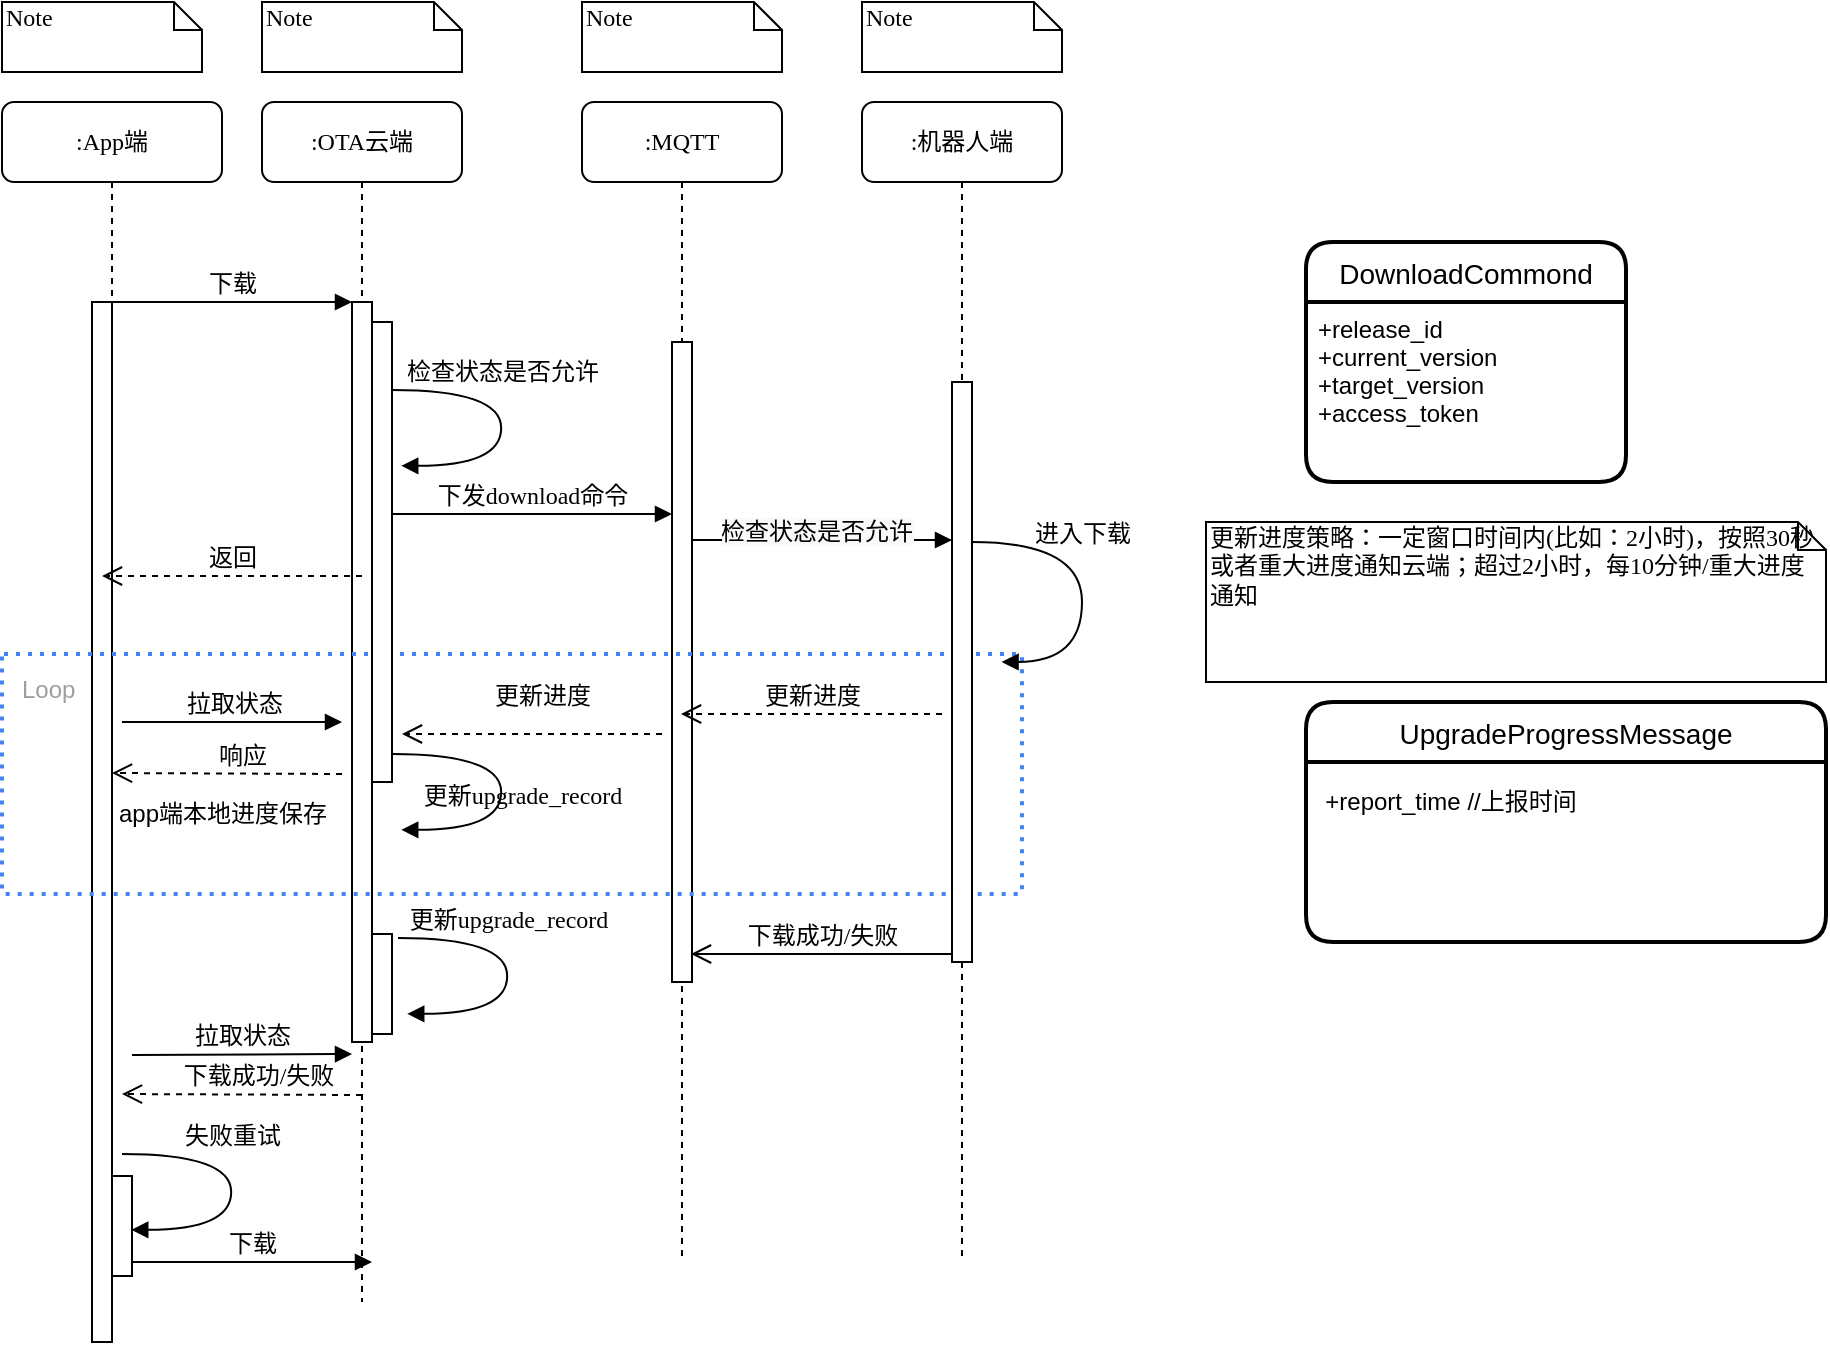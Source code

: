 <mxfile version="18.2.0" type="github">
  <diagram name="Page-1" id="13e1069c-82ec-6db2-03f1-153e76fe0fe0">
    <mxGraphModel dx="1750" dy="790" grid="1" gridSize="10" guides="1" tooltips="1" connect="1" arrows="1" fold="1" page="1" pageScale="1" pageWidth="1100" pageHeight="850" background="none" math="0" shadow="0">
      <root>
        <mxCell id="0" />
        <mxCell id="1" parent="0" />
        <mxCell id="7baba1c4bc27f4b0-2" value=":OTA云端" style="shape=umlLifeline;perimeter=lifelinePerimeter;whiteSpace=wrap;html=1;container=1;collapsible=0;recursiveResize=0;outlineConnect=0;rounded=1;shadow=0;comic=0;labelBackgroundColor=none;strokeWidth=1;fontFamily=Verdana;fontSize=12;align=center;" parent="1" vertex="1">
          <mxGeometry x="240" y="80" width="100" height="600" as="geometry" />
        </mxCell>
        <mxCell id="7baba1c4bc27f4b0-10" value="" style="html=1;points=[];perimeter=orthogonalPerimeter;rounded=0;shadow=0;comic=0;labelBackgroundColor=none;strokeWidth=1;fontFamily=Verdana;fontSize=12;align=center;" parent="7baba1c4bc27f4b0-2" vertex="1">
          <mxGeometry x="45" y="100" width="10" height="370" as="geometry" />
        </mxCell>
        <mxCell id="3o3wZ-A4HvLcNPkHUDMv-6" value="更新upgrade_record" style="html=1;verticalAlign=bottom;endArrow=block;labelBackgroundColor=none;fontFamily=Verdana;fontSize=12;elbow=vertical;edgeStyle=orthogonalEdgeStyle;curved=1;entryX=1;entryY=0.286;entryPerimeter=0;exitX=1.038;exitY=0.345;exitPerimeter=0;" parent="7baba1c4bc27f4b0-2" edge="1">
          <mxGeometry x="0.188" y="10" relative="1" as="geometry">
            <mxPoint x="65" y="326.0" as="sourcePoint" />
            <mxPoint x="69.62" y="363.92" as="targetPoint" />
            <Array as="points">
              <mxPoint x="119.62" y="325.9" />
              <mxPoint x="119.62" y="363.9" />
            </Array>
            <mxPoint as="offset" />
          </mxGeometry>
        </mxCell>
        <mxCell id="sWhF9e7TTx62POClrcet-2" value="" style="html=1;points=[];perimeter=orthogonalPerimeter;rounded=0;shadow=0;comic=0;labelBackgroundColor=none;strokeWidth=1;fontFamily=Verdana;fontSize=12;align=center;" vertex="1" parent="7baba1c4bc27f4b0-2">
          <mxGeometry x="55" y="416" width="10" height="50" as="geometry" />
        </mxCell>
        <mxCell id="sWhF9e7TTx62POClrcet-5" value="拉取状态" style="html=1;verticalAlign=bottom;endArrow=block;entryX=0;entryY=0;labelBackgroundColor=none;fontFamily=Verdana;fontSize=12;edgeStyle=elbowEdgeStyle;elbow=vertical;" edge="1" parent="7baba1c4bc27f4b0-2">
          <mxGeometry relative="1" as="geometry">
            <mxPoint x="-65" y="476.5" as="sourcePoint" />
            <mxPoint x="45" y="476" as="targetPoint" />
            <Array as="points">
              <mxPoint x="-80" y="476" />
            </Array>
          </mxGeometry>
        </mxCell>
        <mxCell id="7baba1c4bc27f4b0-3" value=":MQTT" style="shape=umlLifeline;perimeter=lifelinePerimeter;whiteSpace=wrap;html=1;container=1;collapsible=0;recursiveResize=0;outlineConnect=0;rounded=1;shadow=0;comic=0;labelBackgroundColor=none;strokeWidth=1;fontFamily=Verdana;fontSize=12;align=center;" parent="1" vertex="1">
          <mxGeometry x="400" y="80" width="100" height="580" as="geometry" />
        </mxCell>
        <mxCell id="7baba1c4bc27f4b0-13" value="" style="html=1;points=[];perimeter=orthogonalPerimeter;rounded=0;shadow=0;comic=0;labelBackgroundColor=none;strokeWidth=1;fontFamily=Verdana;fontSize=12;align=center;" parent="7baba1c4bc27f4b0-3" vertex="1">
          <mxGeometry x="45" y="120" width="10" height="320" as="geometry" />
        </mxCell>
        <mxCell id="7baba1c4bc27f4b0-4" value=":机器人端" style="shape=umlLifeline;perimeter=lifelinePerimeter;whiteSpace=wrap;html=1;container=1;collapsible=0;recursiveResize=0;outlineConnect=0;rounded=1;shadow=0;comic=0;labelBackgroundColor=none;strokeWidth=1;fontFamily=Verdana;fontSize=12;align=center;" parent="1" vertex="1">
          <mxGeometry x="540" y="80" width="100" height="580" as="geometry" />
        </mxCell>
        <mxCell id="7baba1c4bc27f4b0-8" value=":App端" style="shape=umlLifeline;perimeter=lifelinePerimeter;whiteSpace=wrap;html=1;container=1;collapsible=0;recursiveResize=0;outlineConnect=0;rounded=1;shadow=0;comic=0;labelBackgroundColor=none;strokeWidth=1;fontFamily=Verdana;fontSize=12;align=center;" parent="1" vertex="1">
          <mxGeometry x="110" y="80" width="110" height="620" as="geometry" />
        </mxCell>
        <mxCell id="7baba1c4bc27f4b0-9" value="" style="html=1;points=[];perimeter=orthogonalPerimeter;rounded=0;shadow=0;comic=0;labelBackgroundColor=none;strokeWidth=1;fontFamily=Verdana;fontSize=12;align=center;" parent="7baba1c4bc27f4b0-8" vertex="1">
          <mxGeometry x="45" y="100" width="10" height="520" as="geometry" />
        </mxCell>
        <mxCell id="nKYfHs4xCDxU2rANH8Kp-14" value="Loop" style="rounded=1;absoluteArcSize=1;arcSize=2;html=1;strokeColor=#33FF99;gradientColor=none;shadow=0;dashed=1;strokeColor=#4284F3;fontSize=12;fontColor=#9E9E9E;align=left;verticalAlign=top;spacing=10;spacingTop=-4;fillColor=none;dashPattern=1 2;strokeWidth=2;" parent="7baba1c4bc27f4b0-8" vertex="1">
          <mxGeometry y="276" width="510" height="120" as="geometry" />
        </mxCell>
        <mxCell id="nKYfHs4xCDxU2rANH8Kp-18" value="响应" style="html=1;verticalAlign=bottom;endArrow=open;dashed=1;endSize=8;labelBackgroundColor=none;fontFamily=Verdana;fontSize=12;" parent="7baba1c4bc27f4b0-8" edge="1">
          <mxGeometry x="-0.131" relative="1" as="geometry">
            <mxPoint x="55" y="335.5" as="targetPoint" />
            <mxPoint x="170" y="336" as="sourcePoint" />
            <mxPoint as="offset" />
          </mxGeometry>
        </mxCell>
        <mxCell id="sWhF9e7TTx62POClrcet-8" value="app端本地进度保存" style="text;html=1;resizable=0;autosize=1;align=center;verticalAlign=middle;points=[];fillColor=none;strokeColor=none;rounded=0;" vertex="1" parent="7baba1c4bc27f4b0-8">
          <mxGeometry x="50" y="346" width="120" height="20" as="geometry" />
        </mxCell>
        <mxCell id="sWhF9e7TTx62POClrcet-10" value="" style="html=1;points=[];perimeter=orthogonalPerimeter;rounded=0;shadow=0;comic=0;labelBackgroundColor=none;strokeWidth=1;fontFamily=Verdana;fontSize=12;align=center;" vertex="1" parent="7baba1c4bc27f4b0-8">
          <mxGeometry x="55" y="537" width="10" height="50" as="geometry" />
        </mxCell>
        <mxCell id="7baba1c4bc27f4b0-16" value="" style="html=1;points=[];perimeter=orthogonalPerimeter;rounded=0;shadow=0;comic=0;labelBackgroundColor=none;strokeWidth=1;fontFamily=Verdana;fontSize=12;align=center;" parent="1" vertex="1">
          <mxGeometry x="585" y="220" width="10" height="290" as="geometry" />
        </mxCell>
        <mxCell id="7baba1c4bc27f4b0-17" value="" style="html=1;verticalAlign=bottom;endArrow=block;labelBackgroundColor=none;fontFamily=Verdana;fontSize=12;edgeStyle=elbowEdgeStyle;elbow=vertical;" parent="1" edge="1">
          <mxGeometry relative="1" as="geometry">
            <mxPoint x="455" y="299" as="sourcePoint" />
            <Array as="points">
              <mxPoint x="460" y="299" />
            </Array>
            <mxPoint x="585" y="299" as="targetPoint" />
          </mxGeometry>
        </mxCell>
        <mxCell id="sWhF9e7TTx62POClrcet-21" value="&lt;span style=&quot;font-family: Verdana; font-size: 12px; background-color: rgb(248, 249, 250);&quot;&gt;检查状态是否允许&lt;/span&gt;" style="edgeLabel;html=1;align=center;verticalAlign=middle;resizable=0;points=[];" vertex="1" connectable="0" parent="7baba1c4bc27f4b0-17">
          <mxGeometry x="-0.046" y="4" relative="1" as="geometry">
            <mxPoint as="offset" />
          </mxGeometry>
        </mxCell>
        <mxCell id="7baba1c4bc27f4b0-11" value="下载" style="html=1;verticalAlign=bottom;endArrow=block;entryX=0;entryY=0;labelBackgroundColor=none;fontFamily=Verdana;fontSize=12;edgeStyle=elbowEdgeStyle;elbow=vertical;" parent="1" source="7baba1c4bc27f4b0-9" target="7baba1c4bc27f4b0-10" edge="1">
          <mxGeometry relative="1" as="geometry">
            <mxPoint x="220" y="190" as="sourcePoint" />
          </mxGeometry>
        </mxCell>
        <mxCell id="7baba1c4bc27f4b0-14" value="下发download命令" style="html=1;verticalAlign=bottom;endArrow=block;entryX=0;entryY=0;labelBackgroundColor=none;fontFamily=Verdana;fontSize=12;edgeStyle=elbowEdgeStyle;elbow=vertical;startArrow=none;" parent="1" edge="1">
          <mxGeometry relative="1" as="geometry">
            <mxPoint x="305" y="286" as="sourcePoint" />
            <mxPoint x="445" y="286.0" as="targetPoint" />
          </mxGeometry>
        </mxCell>
        <mxCell id="7baba1c4bc27f4b0-40" value="Note" style="shape=note;whiteSpace=wrap;html=1;size=14;verticalAlign=top;align=left;spacingTop=-6;rounded=0;shadow=0;comic=0;labelBackgroundColor=none;strokeWidth=1;fontFamily=Verdana;fontSize=12" parent="1" vertex="1">
          <mxGeometry x="110" y="30" width="100" height="35" as="geometry" />
        </mxCell>
        <mxCell id="7baba1c4bc27f4b0-41" value="Note" style="shape=note;whiteSpace=wrap;html=1;size=14;verticalAlign=top;align=left;spacingTop=-6;rounded=0;shadow=0;comic=0;labelBackgroundColor=none;strokeWidth=1;fontFamily=Verdana;fontSize=12" parent="1" vertex="1">
          <mxGeometry x="240" y="30" width="100" height="35" as="geometry" />
        </mxCell>
        <mxCell id="7baba1c4bc27f4b0-42" value="Note" style="shape=note;whiteSpace=wrap;html=1;size=14;verticalAlign=top;align=left;spacingTop=-6;rounded=0;shadow=0;comic=0;labelBackgroundColor=none;strokeWidth=1;fontFamily=Verdana;fontSize=12" parent="1" vertex="1">
          <mxGeometry x="400" y="30" width="100" height="35" as="geometry" />
        </mxCell>
        <mxCell id="7baba1c4bc27f4b0-43" value="Note" style="shape=note;whiteSpace=wrap;html=1;size=14;verticalAlign=top;align=left;spacingTop=-6;rounded=0;shadow=0;comic=0;labelBackgroundColor=none;strokeWidth=1;fontFamily=Verdana;fontSize=12" parent="1" vertex="1">
          <mxGeometry x="540" y="30" width="100" height="35" as="geometry" />
        </mxCell>
        <mxCell id="3o3wZ-A4HvLcNPkHUDMv-1" value="" style="html=1;points=[];perimeter=orthogonalPerimeter;rounded=0;shadow=0;comic=0;labelBackgroundColor=none;strokeWidth=1;fontFamily=Verdana;fontSize=12;align=center;" parent="1" vertex="1">
          <mxGeometry x="295" y="190" width="10" height="230" as="geometry" />
        </mxCell>
        <mxCell id="3o3wZ-A4HvLcNPkHUDMv-2" value="" style="html=1;verticalAlign=bottom;endArrow=none;entryX=0;entryY=0;labelBackgroundColor=none;fontFamily=Verdana;fontSize=12;edgeStyle=elbowEdgeStyle;elbow=vertical;" parent="1" source="7baba1c4bc27f4b0-10" target="3o3wZ-A4HvLcNPkHUDMv-1" edge="1">
          <mxGeometry relative="1" as="geometry">
            <mxPoint x="295" y="200" as="sourcePoint" />
            <mxPoint x="445" y="200.0" as="targetPoint" />
          </mxGeometry>
        </mxCell>
        <mxCell id="3o3wZ-A4HvLcNPkHUDMv-3" value="检查状态是否允许" style="html=1;verticalAlign=bottom;endArrow=block;labelBackgroundColor=none;fontFamily=Verdana;fontSize=12;elbow=vertical;edgeStyle=orthogonalEdgeStyle;curved=1;entryX=1;entryY=0.286;entryPerimeter=0;exitX=1.038;exitY=0.345;exitPerimeter=0;" parent="1" edge="1">
          <mxGeometry x="-0.234" relative="1" as="geometry">
            <mxPoint x="305.0" y="224.0" as="sourcePoint" />
            <mxPoint x="309.62" y="261.92" as="targetPoint" />
            <Array as="points">
              <mxPoint x="359.62" y="223.9" />
              <mxPoint x="359.62" y="261.9" />
            </Array>
            <mxPoint as="offset" />
          </mxGeometry>
        </mxCell>
        <mxCell id="3o3wZ-A4HvLcNPkHUDMv-4" value="更新进度" style="html=1;verticalAlign=bottom;endArrow=open;dashed=1;endSize=8;labelBackgroundColor=none;fontFamily=Verdana;fontSize=12;" parent="1" edge="1">
          <mxGeometry relative="1" as="geometry">
            <mxPoint x="449.5" y="386" as="targetPoint" />
            <mxPoint x="580" y="386" as="sourcePoint" />
          </mxGeometry>
        </mxCell>
        <mxCell id="3o3wZ-A4HvLcNPkHUDMv-5" value="更新进度" style="html=1;verticalAlign=bottom;endArrow=open;dashed=1;endSize=8;labelBackgroundColor=none;fontFamily=Verdana;fontSize=12;" parent="1" edge="1">
          <mxGeometry x="-0.077" y="-10" relative="1" as="geometry">
            <mxPoint x="310" y="396" as="targetPoint" />
            <mxPoint x="440" y="396" as="sourcePoint" />
            <mxPoint as="offset" />
          </mxGeometry>
        </mxCell>
        <mxCell id="3o3wZ-A4HvLcNPkHUDMv-9" value="更新进度策略：一定窗口时间内(比如：2小时)，按照30秒或者重大进度通知云端；超过2小时，每10分钟/重大进度通知" style="shape=note;whiteSpace=wrap;html=1;size=14;verticalAlign=top;align=left;spacingTop=-6;rounded=0;shadow=0;comic=0;labelBackgroundColor=none;strokeWidth=1;fontFamily=Verdana;fontSize=12" parent="1" vertex="1">
          <mxGeometry x="712" y="290" width="310" height="80" as="geometry" />
        </mxCell>
        <mxCell id="3o3wZ-A4HvLcNPkHUDMv-12" value="返回" style="html=1;verticalAlign=bottom;endArrow=open;dashed=1;endSize=8;labelBackgroundColor=none;fontFamily=Verdana;fontSize=12;" parent="1" edge="1">
          <mxGeometry relative="1" as="geometry">
            <mxPoint x="160" y="317" as="targetPoint" />
            <mxPoint x="290" y="317" as="sourcePoint" />
          </mxGeometry>
        </mxCell>
        <mxCell id="nKYfHs4xCDxU2rANH8Kp-17" value="拉取状态" style="html=1;verticalAlign=bottom;endArrow=block;entryX=0;entryY=0;labelBackgroundColor=none;fontFamily=Verdana;fontSize=12;edgeStyle=elbowEdgeStyle;elbow=vertical;" parent="1" edge="1">
          <mxGeometry relative="1" as="geometry">
            <mxPoint x="170" y="390" as="sourcePoint" />
            <mxPoint x="280" y="389.5" as="targetPoint" />
          </mxGeometry>
        </mxCell>
        <mxCell id="sWhF9e7TTx62POClrcet-1" value="下载成功/失败" style="html=1;verticalAlign=bottom;endArrow=open;endSize=8;labelBackgroundColor=none;fontFamily=Verdana;fontSize=12;" edge="1" parent="1">
          <mxGeometry relative="1" as="geometry">
            <mxPoint x="454.5" y="506" as="targetPoint" />
            <mxPoint x="585" y="506" as="sourcePoint" />
          </mxGeometry>
        </mxCell>
        <mxCell id="sWhF9e7TTx62POClrcet-6" value="下载成功/失败" style="html=1;verticalAlign=bottom;endArrow=open;dashed=1;endSize=8;labelBackgroundColor=none;fontFamily=Verdana;fontSize=12;" edge="1" parent="1">
          <mxGeometry x="-0.131" relative="1" as="geometry">
            <mxPoint x="170" y="576" as="targetPoint" />
            <mxPoint x="290" y="576.5" as="sourcePoint" />
            <mxPoint as="offset" />
          </mxGeometry>
        </mxCell>
        <mxCell id="sWhF9e7TTx62POClrcet-11" value="更新upgrade_record" style="html=1;verticalAlign=bottom;endArrow=block;labelBackgroundColor=none;fontFamily=Verdana;fontSize=12;elbow=vertical;edgeStyle=orthogonalEdgeStyle;curved=1;entryX=1;entryY=0.286;entryPerimeter=0;exitX=1.038;exitY=0.345;exitPerimeter=0;" edge="1" parent="1">
          <mxGeometry x="-0.234" relative="1" as="geometry">
            <mxPoint x="308" y="498" as="sourcePoint" />
            <mxPoint x="312.62" y="535.92" as="targetPoint" />
            <Array as="points">
              <mxPoint x="362.62" y="497.9" />
              <mxPoint x="362.62" y="535.9" />
            </Array>
            <mxPoint as="offset" />
          </mxGeometry>
        </mxCell>
        <mxCell id="sWhF9e7TTx62POClrcet-4" value="失败重试" style="html=1;verticalAlign=bottom;endArrow=block;labelBackgroundColor=none;fontFamily=Verdana;fontSize=12;elbow=vertical;edgeStyle=orthogonalEdgeStyle;curved=1;entryX=1;entryY=0.286;entryPerimeter=0;exitX=1.038;exitY=0.345;exitPerimeter=0;" edge="1" parent="1">
          <mxGeometry x="-0.234" relative="1" as="geometry">
            <mxPoint x="170" y="606.0" as="sourcePoint" />
            <mxPoint x="174.62" y="643.92" as="targetPoint" />
            <Array as="points">
              <mxPoint x="224.62" y="605.9" />
              <mxPoint x="224.62" y="643.9" />
            </Array>
            <mxPoint as="offset" />
          </mxGeometry>
        </mxCell>
        <mxCell id="sWhF9e7TTx62POClrcet-12" value="下载" style="html=1;verticalAlign=bottom;endArrow=block;entryX=0;entryY=0;labelBackgroundColor=none;fontFamily=Verdana;fontSize=12;edgeStyle=elbowEdgeStyle;elbow=vertical;" edge="1" parent="1">
          <mxGeometry relative="1" as="geometry">
            <mxPoint x="175" y="660" as="sourcePoint" />
            <mxPoint x="295" y="660.0" as="targetPoint" />
          </mxGeometry>
        </mxCell>
        <mxCell id="sWhF9e7TTx62POClrcet-13" value="DownloadCommond" style="swimlane;childLayout=stackLayout;horizontal=1;startSize=30;horizontalStack=0;rounded=1;fontSize=14;fontStyle=0;strokeWidth=2;resizeParent=0;resizeLast=1;shadow=0;dashed=0;align=center;" vertex="1" parent="1">
          <mxGeometry x="762" y="150" width="160" height="120" as="geometry" />
        </mxCell>
        <mxCell id="sWhF9e7TTx62POClrcet-14" value="+release_id&#xa;+current_version&#xa;+target_version&#xa;+access_token" style="align=left;strokeColor=none;fillColor=none;spacingLeft=4;fontSize=12;verticalAlign=top;resizable=0;rotatable=0;part=1;" vertex="1" parent="sWhF9e7TTx62POClrcet-13">
          <mxGeometry y="30" width="160" height="90" as="geometry" />
        </mxCell>
        <mxCell id="sWhF9e7TTx62POClrcet-15" value="UpgradeProgressMessage" style="swimlane;childLayout=stackLayout;horizontal=1;startSize=30;horizontalStack=0;rounded=1;fontSize=14;fontStyle=0;strokeWidth=2;resizeParent=0;resizeLast=1;shadow=0;dashed=0;align=center;" vertex="1" parent="1">
          <mxGeometry x="762" y="380" width="260" height="120" as="geometry" />
        </mxCell>
        <mxCell id="sWhF9e7TTx62POClrcet-17" value="&lt;span style=&quot;text-align: left;&quot;&gt;+report_time //上报时间&lt;/span&gt;" style="text;html=1;align=center;verticalAlign=middle;resizable=0;points=[];autosize=1;strokeColor=none;fillColor=none;" vertex="1" parent="1">
          <mxGeometry x="764" y="420" width="140" height="20" as="geometry" />
        </mxCell>
        <mxCell id="sWhF9e7TTx62POClrcet-20" value="进入下载" style="html=1;verticalAlign=bottom;endArrow=block;labelBackgroundColor=none;fontFamily=Verdana;fontSize=12;elbow=vertical;edgeStyle=orthogonalEdgeStyle;curved=1;exitX=1.038;exitY=0.345;exitPerimeter=0;entryX=0.98;entryY=0.033;entryDx=0;entryDy=0;entryPerimeter=0;" edge="1" parent="1" target="nKYfHs4xCDxU2rANH8Kp-14">
          <mxGeometry x="-0.234" relative="1" as="geometry">
            <mxPoint x="595" y="300.0" as="sourcePoint" />
            <mxPoint x="599.62" y="337.92" as="targetPoint" />
            <Array as="points">
              <mxPoint x="650" y="300" />
              <mxPoint x="650" y="360" />
            </Array>
            <mxPoint as="offset" />
          </mxGeometry>
        </mxCell>
      </root>
    </mxGraphModel>
  </diagram>
</mxfile>
